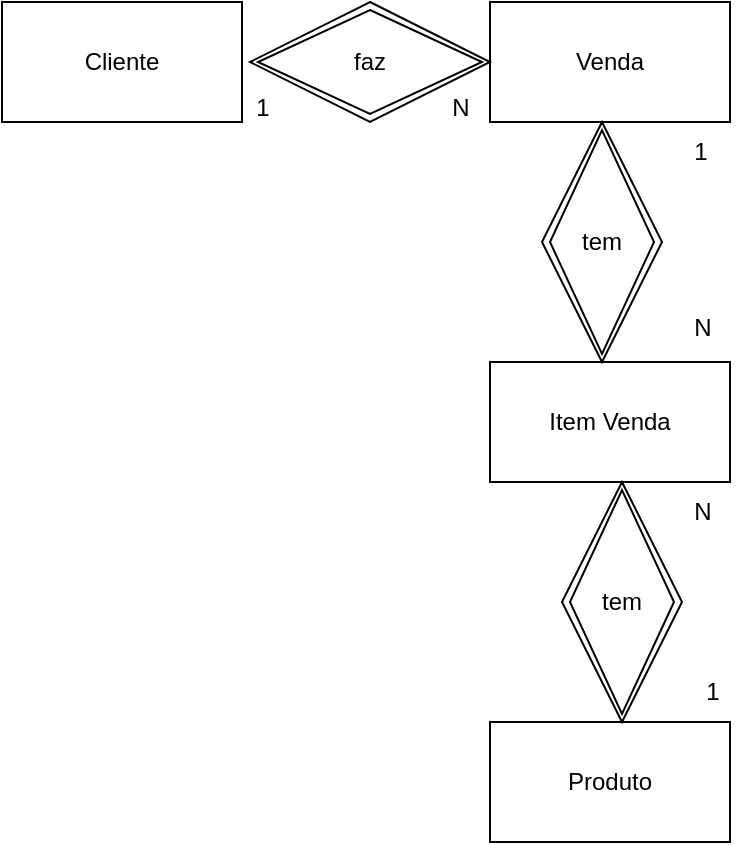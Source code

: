 <mxfile version="28.1.1" pages="3">
  <diagram name="Conceitual_pdv" id="8vJIJ-R2kQR8vMMf3DNF">
    <mxGraphModel dx="872" dy="439" grid="1" gridSize="10" guides="1" tooltips="1" connect="1" arrows="1" fold="1" page="1" pageScale="1" pageWidth="827" pageHeight="1169" math="0" shadow="0">
      <root>
        <mxCell id="0" />
        <mxCell id="1" parent="0" />
        <mxCell id="sholrKsy9n-VttdaQNRA-3" value="Cliente" style="rounded=0;whiteSpace=wrap;html=1;" vertex="1" parent="1">
          <mxGeometry x="290" y="120" width="120" height="60" as="geometry" />
        </mxCell>
        <mxCell id="sholrKsy9n-VttdaQNRA-4" value="Item Venda" style="rounded=0;whiteSpace=wrap;html=1;" vertex="1" parent="1">
          <mxGeometry x="534" y="300" width="120" height="60" as="geometry" />
        </mxCell>
        <mxCell id="sholrKsy9n-VttdaQNRA-5" value="Venda" style="rounded=0;whiteSpace=wrap;html=1;" vertex="1" parent="1">
          <mxGeometry x="534" y="120" width="120" height="60" as="geometry" />
        </mxCell>
        <mxCell id="sholrKsy9n-VttdaQNRA-8" value="Produto" style="rounded=0;whiteSpace=wrap;html=1;" vertex="1" parent="1">
          <mxGeometry x="534" y="480" width="120" height="60" as="geometry" />
        </mxCell>
        <mxCell id="sholrKsy9n-VttdaQNRA-9" value="faz" style="shape=rhombus;double=1;perimeter=rhombusPerimeter;whiteSpace=wrap;html=1;align=center;" vertex="1" parent="1">
          <mxGeometry x="414" y="120" width="120" height="60" as="geometry" />
        </mxCell>
        <mxCell id="sholrKsy9n-VttdaQNRA-10" value="tem" style="shape=rhombus;double=1;perimeter=rhombusPerimeter;whiteSpace=wrap;html=1;align=center;direction=south;" vertex="1" parent="1">
          <mxGeometry x="560" y="180" width="60" height="120" as="geometry" />
        </mxCell>
        <mxCell id="sholrKsy9n-VttdaQNRA-11" value="tem" style="shape=rhombus;double=1;perimeter=rhombusPerimeter;whiteSpace=wrap;html=1;align=center;direction=south;" vertex="1" parent="1">
          <mxGeometry x="570" y="360" width="60" height="120" as="geometry" />
        </mxCell>
        <mxCell id="sholrKsy9n-VttdaQNRA-12" value="1" style="text;html=1;align=center;verticalAlign=middle;resizable=0;points=[];autosize=1;strokeColor=none;fillColor=none;" vertex="1" parent="1">
          <mxGeometry x="405" y="158" width="30" height="30" as="geometry" />
        </mxCell>
        <mxCell id="sholrKsy9n-VttdaQNRA-13" value="N" style="text;html=1;align=center;verticalAlign=middle;resizable=0;points=[];autosize=1;strokeColor=none;fillColor=none;" vertex="1" parent="1">
          <mxGeometry x="504" y="158" width="30" height="30" as="geometry" />
        </mxCell>
        <mxCell id="sholrKsy9n-VttdaQNRA-15" value="1" style="text;html=1;align=center;verticalAlign=middle;resizable=0;points=[];autosize=1;strokeColor=none;fillColor=none;" vertex="1" parent="1">
          <mxGeometry x="624" y="180" width="30" height="30" as="geometry" />
        </mxCell>
        <mxCell id="sholrKsy9n-VttdaQNRA-16" value="N" style="text;html=1;align=center;verticalAlign=middle;resizable=0;points=[];autosize=1;strokeColor=none;fillColor=none;" vertex="1" parent="1">
          <mxGeometry x="625" y="268" width="30" height="30" as="geometry" />
        </mxCell>
        <mxCell id="sholrKsy9n-VttdaQNRA-17" value="1" style="text;html=1;align=center;verticalAlign=middle;resizable=0;points=[];autosize=1;strokeColor=none;fillColor=none;" vertex="1" parent="1">
          <mxGeometry x="630" y="450" width="30" height="30" as="geometry" />
        </mxCell>
        <mxCell id="sholrKsy9n-VttdaQNRA-18" value="N" style="text;html=1;align=center;verticalAlign=middle;resizable=0;points=[];autosize=1;strokeColor=none;fillColor=none;" vertex="1" parent="1">
          <mxGeometry x="625" y="360" width="30" height="30" as="geometry" />
        </mxCell>
      </root>
    </mxGraphModel>
  </diagram>
  <diagram id="r_tj1kalsN4TpQtYnkZP" name="Lógico_pdv">
    <mxGraphModel dx="1426" dy="751" grid="1" gridSize="10" guides="1" tooltips="1" connect="1" arrows="1" fold="1" page="1" pageScale="1" pageWidth="827" pageHeight="1169" math="0" shadow="0">
      <root>
        <mxCell id="0" />
        <mxCell id="1" parent="0" />
        <mxCell id="DtySWHFzx_wjd_C9Nczl-1" value="produto" style="shape=table;startSize=30;container=1;collapsible=1;childLayout=tableLayout;fixedRows=1;rowLines=0;fontStyle=1;align=center;resizeLast=1;html=1;" vertex="1" parent="1">
          <mxGeometry x="335" y="560" width="130" height="150" as="geometry" />
        </mxCell>
        <mxCell id="DtySWHFzx_wjd_C9Nczl-2" value="" style="shape=tableRow;horizontal=0;startSize=0;swimlaneHead=0;swimlaneBody=0;fillColor=none;collapsible=0;dropTarget=0;points=[[0,0.5],[1,0.5]];portConstraint=eastwest;top=0;left=0;right=0;bottom=1;" vertex="1" parent="DtySWHFzx_wjd_C9Nczl-1">
          <mxGeometry y="30" width="130" height="30" as="geometry" />
        </mxCell>
        <mxCell id="DtySWHFzx_wjd_C9Nczl-3" value="PK" style="shape=partialRectangle;connectable=0;fillColor=none;top=0;left=0;bottom=0;right=0;fontStyle=1;overflow=hidden;whiteSpace=wrap;html=1;" vertex="1" parent="DtySWHFzx_wjd_C9Nczl-2">
          <mxGeometry width="30" height="30" as="geometry">
            <mxRectangle width="30" height="30" as="alternateBounds" />
          </mxGeometry>
        </mxCell>
        <mxCell id="DtySWHFzx_wjd_C9Nczl-4" value="id_produto" style="shape=partialRectangle;connectable=0;fillColor=none;top=0;left=0;bottom=0;right=0;align=left;spacingLeft=6;fontStyle=5;overflow=hidden;whiteSpace=wrap;html=1;" vertex="1" parent="DtySWHFzx_wjd_C9Nczl-2">
          <mxGeometry x="30" width="100" height="30" as="geometry">
            <mxRectangle width="100" height="30" as="alternateBounds" />
          </mxGeometry>
        </mxCell>
        <mxCell id="DtySWHFzx_wjd_C9Nczl-5" value="" style="shape=tableRow;horizontal=0;startSize=0;swimlaneHead=0;swimlaneBody=0;fillColor=none;collapsible=0;dropTarget=0;points=[[0,0.5],[1,0.5]];portConstraint=eastwest;top=0;left=0;right=0;bottom=0;" vertex="1" parent="DtySWHFzx_wjd_C9Nczl-1">
          <mxGeometry y="60" width="130" height="30" as="geometry" />
        </mxCell>
        <mxCell id="DtySWHFzx_wjd_C9Nczl-6" value="" style="shape=partialRectangle;connectable=0;fillColor=none;top=0;left=0;bottom=0;right=0;editable=1;overflow=hidden;whiteSpace=wrap;html=1;" vertex="1" parent="DtySWHFzx_wjd_C9Nczl-5">
          <mxGeometry width="30" height="30" as="geometry">
            <mxRectangle width="30" height="30" as="alternateBounds" />
          </mxGeometry>
        </mxCell>
        <mxCell id="DtySWHFzx_wjd_C9Nczl-7" value="nome" style="shape=partialRectangle;connectable=0;fillColor=none;top=0;left=0;bottom=0;right=0;align=left;spacingLeft=6;overflow=hidden;whiteSpace=wrap;html=1;" vertex="1" parent="DtySWHFzx_wjd_C9Nczl-5">
          <mxGeometry x="30" width="100" height="30" as="geometry">
            <mxRectangle width="100" height="30" as="alternateBounds" />
          </mxGeometry>
        </mxCell>
        <mxCell id="DtySWHFzx_wjd_C9Nczl-8" value="" style="shape=tableRow;horizontal=0;startSize=0;swimlaneHead=0;swimlaneBody=0;fillColor=none;collapsible=0;dropTarget=0;points=[[0,0.5],[1,0.5]];portConstraint=eastwest;top=0;left=0;right=0;bottom=0;" vertex="1" parent="DtySWHFzx_wjd_C9Nczl-1">
          <mxGeometry y="90" width="130" height="30" as="geometry" />
        </mxCell>
        <mxCell id="DtySWHFzx_wjd_C9Nczl-9" value="" style="shape=partialRectangle;connectable=0;fillColor=none;top=0;left=0;bottom=0;right=0;editable=1;overflow=hidden;whiteSpace=wrap;html=1;" vertex="1" parent="DtySWHFzx_wjd_C9Nczl-8">
          <mxGeometry width="30" height="30" as="geometry">
            <mxRectangle width="30" height="30" as="alternateBounds" />
          </mxGeometry>
        </mxCell>
        <mxCell id="DtySWHFzx_wjd_C9Nczl-10" value="preco" style="shape=partialRectangle;connectable=0;fillColor=none;top=0;left=0;bottom=0;right=0;align=left;spacingLeft=6;overflow=hidden;whiteSpace=wrap;html=1;" vertex="1" parent="DtySWHFzx_wjd_C9Nczl-8">
          <mxGeometry x="30" width="100" height="30" as="geometry">
            <mxRectangle width="100" height="30" as="alternateBounds" />
          </mxGeometry>
        </mxCell>
        <mxCell id="DtySWHFzx_wjd_C9Nczl-11" value="" style="shape=tableRow;horizontal=0;startSize=0;swimlaneHead=0;swimlaneBody=0;fillColor=none;collapsible=0;dropTarget=0;points=[[0,0.5],[1,0.5]];portConstraint=eastwest;top=0;left=0;right=0;bottom=0;" vertex="1" parent="DtySWHFzx_wjd_C9Nczl-1">
          <mxGeometry y="120" width="130" height="30" as="geometry" />
        </mxCell>
        <mxCell id="DtySWHFzx_wjd_C9Nczl-12" value="" style="shape=partialRectangle;connectable=0;fillColor=none;top=0;left=0;bottom=0;right=0;editable=1;overflow=hidden;whiteSpace=wrap;html=1;" vertex="1" parent="DtySWHFzx_wjd_C9Nczl-11">
          <mxGeometry width="30" height="30" as="geometry">
            <mxRectangle width="30" height="30" as="alternateBounds" />
          </mxGeometry>
        </mxCell>
        <mxCell id="DtySWHFzx_wjd_C9Nczl-13" value="estoque" style="shape=partialRectangle;connectable=0;fillColor=none;top=0;left=0;bottom=0;right=0;align=left;spacingLeft=6;overflow=hidden;whiteSpace=wrap;html=1;" vertex="1" parent="DtySWHFzx_wjd_C9Nczl-11">
          <mxGeometry x="30" width="100" height="30" as="geometry">
            <mxRectangle width="100" height="30" as="alternateBounds" />
          </mxGeometry>
        </mxCell>
        <mxCell id="DtySWHFzx_wjd_C9Nczl-14" value="cliente" style="shape=table;startSize=30;container=1;collapsible=1;childLayout=tableLayout;fixedRows=1;rowLines=0;fontStyle=1;align=center;resizeLast=1;html=1;" vertex="1" parent="1">
          <mxGeometry x="40" y="110" width="130" height="170" as="geometry" />
        </mxCell>
        <mxCell id="DtySWHFzx_wjd_C9Nczl-15" value="" style="shape=tableRow;horizontal=0;startSize=0;swimlaneHead=0;swimlaneBody=0;fillColor=none;collapsible=0;dropTarget=0;points=[[0,0.5],[1,0.5]];portConstraint=eastwest;top=0;left=0;right=0;bottom=1;" vertex="1" parent="DtySWHFzx_wjd_C9Nczl-14">
          <mxGeometry y="30" width="130" height="30" as="geometry" />
        </mxCell>
        <mxCell id="DtySWHFzx_wjd_C9Nczl-16" value="PK" style="shape=partialRectangle;connectable=0;fillColor=none;top=0;left=0;bottom=0;right=0;fontStyle=1;overflow=hidden;whiteSpace=wrap;html=1;" vertex="1" parent="DtySWHFzx_wjd_C9Nczl-15">
          <mxGeometry width="30" height="30" as="geometry">
            <mxRectangle width="30" height="30" as="alternateBounds" />
          </mxGeometry>
        </mxCell>
        <mxCell id="DtySWHFzx_wjd_C9Nczl-17" value="id_cliente" style="shape=partialRectangle;connectable=0;fillColor=none;top=0;left=0;bottom=0;right=0;align=left;spacingLeft=6;fontStyle=5;overflow=hidden;whiteSpace=wrap;html=1;" vertex="1" parent="DtySWHFzx_wjd_C9Nczl-15">
          <mxGeometry x="30" width="100" height="30" as="geometry">
            <mxRectangle width="100" height="30" as="alternateBounds" />
          </mxGeometry>
        </mxCell>
        <mxCell id="DtySWHFzx_wjd_C9Nczl-18" value="" style="shape=tableRow;horizontal=0;startSize=0;swimlaneHead=0;swimlaneBody=0;fillColor=none;collapsible=0;dropTarget=0;points=[[0,0.5],[1,0.5]];portConstraint=eastwest;top=0;left=0;right=0;bottom=0;" vertex="1" parent="DtySWHFzx_wjd_C9Nczl-14">
          <mxGeometry y="60" width="130" height="20" as="geometry" />
        </mxCell>
        <mxCell id="DtySWHFzx_wjd_C9Nczl-19" value="" style="shape=partialRectangle;connectable=0;fillColor=none;top=0;left=0;bottom=0;right=0;editable=1;overflow=hidden;whiteSpace=wrap;html=1;" vertex="1" parent="DtySWHFzx_wjd_C9Nczl-18">
          <mxGeometry width="30" height="20" as="geometry">
            <mxRectangle width="30" height="20" as="alternateBounds" />
          </mxGeometry>
        </mxCell>
        <mxCell id="DtySWHFzx_wjd_C9Nczl-20" value="nome" style="shape=partialRectangle;connectable=0;fillColor=none;top=0;left=0;bottom=0;right=0;align=left;spacingLeft=6;overflow=hidden;whiteSpace=wrap;html=1;" vertex="1" parent="DtySWHFzx_wjd_C9Nczl-18">
          <mxGeometry x="30" width="100" height="20" as="geometry">
            <mxRectangle width="100" height="20" as="alternateBounds" />
          </mxGeometry>
        </mxCell>
        <mxCell id="DtySWHFzx_wjd_C9Nczl-21" value="" style="shape=tableRow;horizontal=0;startSize=0;swimlaneHead=0;swimlaneBody=0;fillColor=none;collapsible=0;dropTarget=0;points=[[0,0.5],[1,0.5]];portConstraint=eastwest;top=0;left=0;right=0;bottom=0;" vertex="1" parent="DtySWHFzx_wjd_C9Nczl-14">
          <mxGeometry y="80" width="130" height="30" as="geometry" />
        </mxCell>
        <mxCell id="DtySWHFzx_wjd_C9Nczl-22" value="" style="shape=partialRectangle;connectable=0;fillColor=none;top=0;left=0;bottom=0;right=0;editable=1;overflow=hidden;whiteSpace=wrap;html=1;" vertex="1" parent="DtySWHFzx_wjd_C9Nczl-21">
          <mxGeometry width="30" height="30" as="geometry">
            <mxRectangle width="30" height="30" as="alternateBounds" />
          </mxGeometry>
        </mxCell>
        <mxCell id="DtySWHFzx_wjd_C9Nczl-23" value="cpf" style="shape=partialRectangle;connectable=0;fillColor=none;top=0;left=0;bottom=0;right=0;align=left;spacingLeft=6;overflow=hidden;whiteSpace=wrap;html=1;" vertex="1" parent="DtySWHFzx_wjd_C9Nczl-21">
          <mxGeometry x="30" width="100" height="30" as="geometry">
            <mxRectangle width="100" height="30" as="alternateBounds" />
          </mxGeometry>
        </mxCell>
        <mxCell id="DtySWHFzx_wjd_C9Nczl-24" value="" style="shape=tableRow;horizontal=0;startSize=0;swimlaneHead=0;swimlaneBody=0;fillColor=none;collapsible=0;dropTarget=0;points=[[0,0.5],[1,0.5]];portConstraint=eastwest;top=0;left=0;right=0;bottom=0;" vertex="1" parent="DtySWHFzx_wjd_C9Nczl-14">
          <mxGeometry y="110" width="130" height="30" as="geometry" />
        </mxCell>
        <mxCell id="DtySWHFzx_wjd_C9Nczl-25" value="" style="shape=partialRectangle;connectable=0;fillColor=none;top=0;left=0;bottom=0;right=0;editable=1;overflow=hidden;whiteSpace=wrap;html=1;" vertex="1" parent="DtySWHFzx_wjd_C9Nczl-24">
          <mxGeometry width="30" height="30" as="geometry">
            <mxRectangle width="30" height="30" as="alternateBounds" />
          </mxGeometry>
        </mxCell>
        <mxCell id="DtySWHFzx_wjd_C9Nczl-26" value="telefone" style="shape=partialRectangle;connectable=0;fillColor=none;top=0;left=0;bottom=0;right=0;align=left;spacingLeft=6;overflow=hidden;whiteSpace=wrap;html=1;" vertex="1" parent="DtySWHFzx_wjd_C9Nczl-24">
          <mxGeometry x="30" width="100" height="30" as="geometry">
            <mxRectangle width="100" height="30" as="alternateBounds" />
          </mxGeometry>
        </mxCell>
        <mxCell id="DtySWHFzx_wjd_C9Nczl-27" value="" style="shape=tableRow;horizontal=0;startSize=0;swimlaneHead=0;swimlaneBody=0;fillColor=none;collapsible=0;dropTarget=0;points=[[0,0.5],[1,0.5]];portConstraint=eastwest;top=0;left=0;right=0;bottom=0;" vertex="1" parent="DtySWHFzx_wjd_C9Nczl-14">
          <mxGeometry y="140" width="130" height="30" as="geometry" />
        </mxCell>
        <mxCell id="DtySWHFzx_wjd_C9Nczl-28" value="" style="shape=partialRectangle;connectable=0;fillColor=none;top=0;left=0;bottom=0;right=0;editable=1;overflow=hidden;whiteSpace=wrap;html=1;" vertex="1" parent="DtySWHFzx_wjd_C9Nczl-27">
          <mxGeometry width="30" height="30" as="geometry">
            <mxRectangle width="30" height="30" as="alternateBounds" />
          </mxGeometry>
        </mxCell>
        <mxCell id="DtySWHFzx_wjd_C9Nczl-29" value="email" style="shape=partialRectangle;connectable=0;fillColor=none;top=0;left=0;bottom=0;right=0;align=left;spacingLeft=6;overflow=hidden;whiteSpace=wrap;html=1;" vertex="1" parent="DtySWHFzx_wjd_C9Nczl-27">
          <mxGeometry x="30" width="100" height="30" as="geometry">
            <mxRectangle width="100" height="30" as="alternateBounds" />
          </mxGeometry>
        </mxCell>
        <mxCell id="DtySWHFzx_wjd_C9Nczl-30" value="venda" style="shape=table;startSize=30;container=1;collapsible=1;childLayout=tableLayout;fixedRows=1;rowLines=0;fontStyle=1;align=center;resizeLast=1;html=1;" vertex="1" parent="1">
          <mxGeometry x="310" y="100" width="180" height="150" as="geometry" />
        </mxCell>
        <mxCell id="DtySWHFzx_wjd_C9Nczl-31" value="" style="shape=tableRow;horizontal=0;startSize=0;swimlaneHead=0;swimlaneBody=0;fillColor=none;collapsible=0;dropTarget=0;points=[[0,0.5],[1,0.5]];portConstraint=eastwest;top=0;left=0;right=0;bottom=1;" vertex="1" parent="DtySWHFzx_wjd_C9Nczl-30">
          <mxGeometry y="30" width="180" height="30" as="geometry" />
        </mxCell>
        <mxCell id="DtySWHFzx_wjd_C9Nczl-32" value="PK" style="shape=partialRectangle;connectable=0;fillColor=none;top=0;left=0;bottom=0;right=0;fontStyle=1;overflow=hidden;whiteSpace=wrap;html=1;" vertex="1" parent="DtySWHFzx_wjd_C9Nczl-31">
          <mxGeometry width="30" height="30" as="geometry">
            <mxRectangle width="30" height="30" as="alternateBounds" />
          </mxGeometry>
        </mxCell>
        <mxCell id="DtySWHFzx_wjd_C9Nczl-33" value="id_venda" style="shape=partialRectangle;connectable=0;fillColor=none;top=0;left=0;bottom=0;right=0;align=left;spacingLeft=6;fontStyle=5;overflow=hidden;whiteSpace=wrap;html=1;" vertex="1" parent="DtySWHFzx_wjd_C9Nczl-31">
          <mxGeometry x="30" width="150" height="30" as="geometry">
            <mxRectangle width="150" height="30" as="alternateBounds" />
          </mxGeometry>
        </mxCell>
        <mxCell id="DtySWHFzx_wjd_C9Nczl-34" value="" style="shape=tableRow;horizontal=0;startSize=0;swimlaneHead=0;swimlaneBody=0;fillColor=none;collapsible=0;dropTarget=0;points=[[0,0.5],[1,0.5]];portConstraint=eastwest;top=0;left=0;right=0;bottom=0;" vertex="1" parent="DtySWHFzx_wjd_C9Nczl-30">
          <mxGeometry y="60" width="180" height="30" as="geometry" />
        </mxCell>
        <mxCell id="DtySWHFzx_wjd_C9Nczl-35" value="" style="shape=partialRectangle;connectable=0;fillColor=none;top=0;left=0;bottom=0;right=0;editable=1;overflow=hidden;whiteSpace=wrap;html=1;" vertex="1" parent="DtySWHFzx_wjd_C9Nczl-34">
          <mxGeometry width="30" height="30" as="geometry">
            <mxRectangle width="30" height="30" as="alternateBounds" />
          </mxGeometry>
        </mxCell>
        <mxCell id="DtySWHFzx_wjd_C9Nczl-36" value="data" style="shape=partialRectangle;connectable=0;fillColor=none;top=0;left=0;bottom=0;right=0;align=left;spacingLeft=6;overflow=hidden;whiteSpace=wrap;html=1;" vertex="1" parent="DtySWHFzx_wjd_C9Nczl-34">
          <mxGeometry x="30" width="150" height="30" as="geometry">
            <mxRectangle width="150" height="30" as="alternateBounds" />
          </mxGeometry>
        </mxCell>
        <mxCell id="DtySWHFzx_wjd_C9Nczl-37" value="" style="shape=tableRow;horizontal=0;startSize=0;swimlaneHead=0;swimlaneBody=0;fillColor=none;collapsible=0;dropTarget=0;points=[[0,0.5],[1,0.5]];portConstraint=eastwest;top=0;left=0;right=0;bottom=0;" vertex="1" parent="DtySWHFzx_wjd_C9Nczl-30">
          <mxGeometry y="90" width="180" height="30" as="geometry" />
        </mxCell>
        <mxCell id="DtySWHFzx_wjd_C9Nczl-38" value="" style="shape=partialRectangle;connectable=0;fillColor=none;top=0;left=0;bottom=0;right=0;editable=1;overflow=hidden;whiteSpace=wrap;html=1;" vertex="1" parent="DtySWHFzx_wjd_C9Nczl-37">
          <mxGeometry width="30" height="30" as="geometry">
            <mxRectangle width="30" height="30" as="alternateBounds" />
          </mxGeometry>
        </mxCell>
        <mxCell id="DtySWHFzx_wjd_C9Nczl-39" value="valor_total" style="shape=partialRectangle;connectable=0;fillColor=none;top=0;left=0;bottom=0;right=0;align=left;spacingLeft=6;overflow=hidden;whiteSpace=wrap;html=1;" vertex="1" parent="DtySWHFzx_wjd_C9Nczl-37">
          <mxGeometry x="30" width="150" height="30" as="geometry">
            <mxRectangle width="150" height="30" as="alternateBounds" />
          </mxGeometry>
        </mxCell>
        <mxCell id="DtySWHFzx_wjd_C9Nczl-40" value="" style="shape=tableRow;horizontal=0;startSize=0;swimlaneHead=0;swimlaneBody=0;fillColor=none;collapsible=0;dropTarget=0;points=[[0,0.5],[1,0.5]];portConstraint=eastwest;top=0;left=0;right=0;bottom=0;" vertex="1" parent="DtySWHFzx_wjd_C9Nczl-30">
          <mxGeometry y="120" width="180" height="30" as="geometry" />
        </mxCell>
        <mxCell id="DtySWHFzx_wjd_C9Nczl-41" value="FK" style="shape=partialRectangle;connectable=0;fillColor=none;top=0;left=0;bottom=0;right=0;editable=1;overflow=hidden;whiteSpace=wrap;html=1;" vertex="1" parent="DtySWHFzx_wjd_C9Nczl-40">
          <mxGeometry width="30" height="30" as="geometry">
            <mxRectangle width="30" height="30" as="alternateBounds" />
          </mxGeometry>
        </mxCell>
        <mxCell id="DtySWHFzx_wjd_C9Nczl-42" value="id_cliente" style="shape=partialRectangle;connectable=0;fillColor=none;top=0;left=0;bottom=0;right=0;align=left;spacingLeft=6;overflow=hidden;whiteSpace=wrap;html=1;" vertex="1" parent="DtySWHFzx_wjd_C9Nczl-40">
          <mxGeometry x="30" width="150" height="30" as="geometry">
            <mxRectangle width="150" height="30" as="alternateBounds" />
          </mxGeometry>
        </mxCell>
        <mxCell id="DtySWHFzx_wjd_C9Nczl-43" value="item_venda" style="shape=table;startSize=30;container=1;collapsible=1;childLayout=tableLayout;fixedRows=1;rowLines=0;fontStyle=1;align=center;resizeLast=1;html=1;" vertex="1" parent="1">
          <mxGeometry x="570" y="280" width="180" height="180" as="geometry" />
        </mxCell>
        <mxCell id="DtySWHFzx_wjd_C9Nczl-44" value="" style="shape=tableRow;horizontal=0;startSize=0;swimlaneHead=0;swimlaneBody=0;fillColor=none;collapsible=0;dropTarget=0;points=[[0,0.5],[1,0.5]];portConstraint=eastwest;top=0;left=0;right=0;bottom=1;" vertex="1" parent="DtySWHFzx_wjd_C9Nczl-43">
          <mxGeometry y="30" width="180" height="30" as="geometry" />
        </mxCell>
        <mxCell id="DtySWHFzx_wjd_C9Nczl-45" value="PK" style="shape=partialRectangle;connectable=0;fillColor=none;top=0;left=0;bottom=0;right=0;fontStyle=1;overflow=hidden;whiteSpace=wrap;html=1;" vertex="1" parent="DtySWHFzx_wjd_C9Nczl-44">
          <mxGeometry width="30" height="30" as="geometry">
            <mxRectangle width="30" height="30" as="alternateBounds" />
          </mxGeometry>
        </mxCell>
        <mxCell id="DtySWHFzx_wjd_C9Nczl-46" value="id_item_venda" style="shape=partialRectangle;connectable=0;fillColor=none;top=0;left=0;bottom=0;right=0;align=left;spacingLeft=6;fontStyle=5;overflow=hidden;whiteSpace=wrap;html=1;" vertex="1" parent="DtySWHFzx_wjd_C9Nczl-44">
          <mxGeometry x="30" width="150" height="30" as="geometry">
            <mxRectangle width="150" height="30" as="alternateBounds" />
          </mxGeometry>
        </mxCell>
        <mxCell id="DtySWHFzx_wjd_C9Nczl-47" value="" style="shape=tableRow;horizontal=0;startSize=0;swimlaneHead=0;swimlaneBody=0;fillColor=none;collapsible=0;dropTarget=0;points=[[0,0.5],[1,0.5]];portConstraint=eastwest;top=0;left=0;right=0;bottom=0;" vertex="1" parent="DtySWHFzx_wjd_C9Nczl-43">
          <mxGeometry y="60" width="180" height="30" as="geometry" />
        </mxCell>
        <mxCell id="DtySWHFzx_wjd_C9Nczl-48" value="" style="shape=partialRectangle;connectable=0;fillColor=none;top=0;left=0;bottom=0;right=0;editable=1;overflow=hidden;whiteSpace=wrap;html=1;" vertex="1" parent="DtySWHFzx_wjd_C9Nczl-47">
          <mxGeometry width="30" height="30" as="geometry">
            <mxRectangle width="30" height="30" as="alternateBounds" />
          </mxGeometry>
        </mxCell>
        <mxCell id="DtySWHFzx_wjd_C9Nczl-49" value="quantidade" style="shape=partialRectangle;connectable=0;fillColor=none;top=0;left=0;bottom=0;right=0;align=left;spacingLeft=6;overflow=hidden;whiteSpace=wrap;html=1;" vertex="1" parent="DtySWHFzx_wjd_C9Nczl-47">
          <mxGeometry x="30" width="150" height="30" as="geometry">
            <mxRectangle width="150" height="30" as="alternateBounds" />
          </mxGeometry>
        </mxCell>
        <mxCell id="DtySWHFzx_wjd_C9Nczl-50" value="" style="shape=tableRow;horizontal=0;startSize=0;swimlaneHead=0;swimlaneBody=0;fillColor=none;collapsible=0;dropTarget=0;points=[[0,0.5],[1,0.5]];portConstraint=eastwest;top=0;left=0;right=0;bottom=0;" vertex="1" parent="DtySWHFzx_wjd_C9Nczl-43">
          <mxGeometry y="90" width="180" height="30" as="geometry" />
        </mxCell>
        <mxCell id="DtySWHFzx_wjd_C9Nczl-51" value="" style="shape=partialRectangle;connectable=0;fillColor=none;top=0;left=0;bottom=0;right=0;editable=1;overflow=hidden;whiteSpace=wrap;html=1;" vertex="1" parent="DtySWHFzx_wjd_C9Nczl-50">
          <mxGeometry width="30" height="30" as="geometry">
            <mxRectangle width="30" height="30" as="alternateBounds" />
          </mxGeometry>
        </mxCell>
        <mxCell id="DtySWHFzx_wjd_C9Nczl-52" value="preco_unitario" style="shape=partialRectangle;connectable=0;fillColor=none;top=0;left=0;bottom=0;right=0;align=left;spacingLeft=6;overflow=hidden;whiteSpace=wrap;html=1;" vertex="1" parent="DtySWHFzx_wjd_C9Nczl-50">
          <mxGeometry x="30" width="150" height="30" as="geometry">
            <mxRectangle width="150" height="30" as="alternateBounds" />
          </mxGeometry>
        </mxCell>
        <mxCell id="DtySWHFzx_wjd_C9Nczl-53" value="" style="shape=tableRow;horizontal=0;startSize=0;swimlaneHead=0;swimlaneBody=0;fillColor=none;collapsible=0;dropTarget=0;points=[[0,0.5],[1,0.5]];portConstraint=eastwest;top=0;left=0;right=0;bottom=0;" vertex="1" parent="DtySWHFzx_wjd_C9Nczl-43">
          <mxGeometry y="120" width="180" height="30" as="geometry" />
        </mxCell>
        <mxCell id="DtySWHFzx_wjd_C9Nczl-54" value="FK" style="shape=partialRectangle;connectable=0;fillColor=none;top=0;left=0;bottom=0;right=0;editable=1;overflow=hidden;whiteSpace=wrap;html=1;" vertex="1" parent="DtySWHFzx_wjd_C9Nczl-53">
          <mxGeometry width="30" height="30" as="geometry">
            <mxRectangle width="30" height="30" as="alternateBounds" />
          </mxGeometry>
        </mxCell>
        <mxCell id="DtySWHFzx_wjd_C9Nczl-55" value="id_venda" style="shape=partialRectangle;connectable=0;fillColor=none;top=0;left=0;bottom=0;right=0;align=left;spacingLeft=6;overflow=hidden;whiteSpace=wrap;html=1;" vertex="1" parent="DtySWHFzx_wjd_C9Nczl-53">
          <mxGeometry x="30" width="150" height="30" as="geometry">
            <mxRectangle width="150" height="30" as="alternateBounds" />
          </mxGeometry>
        </mxCell>
        <mxCell id="DtySWHFzx_wjd_C9Nczl-56" value="" style="shape=tableRow;horizontal=0;startSize=0;swimlaneHead=0;swimlaneBody=0;fillColor=none;collapsible=0;dropTarget=0;points=[[0,0.5],[1,0.5]];portConstraint=eastwest;top=0;left=0;right=0;bottom=0;" vertex="1" parent="DtySWHFzx_wjd_C9Nczl-43">
          <mxGeometry y="150" width="180" height="30" as="geometry" />
        </mxCell>
        <mxCell id="DtySWHFzx_wjd_C9Nczl-57" value="FK" style="shape=partialRectangle;connectable=0;fillColor=none;top=0;left=0;bottom=0;right=0;editable=1;overflow=hidden;whiteSpace=wrap;html=1;" vertex="1" parent="DtySWHFzx_wjd_C9Nczl-56">
          <mxGeometry width="30" height="30" as="geometry">
            <mxRectangle width="30" height="30" as="alternateBounds" />
          </mxGeometry>
        </mxCell>
        <mxCell id="DtySWHFzx_wjd_C9Nczl-58" value="id_produto" style="shape=partialRectangle;connectable=0;fillColor=none;top=0;left=0;bottom=0;right=0;align=left;spacingLeft=6;overflow=hidden;whiteSpace=wrap;html=1;" vertex="1" parent="DtySWHFzx_wjd_C9Nczl-56">
          <mxGeometry x="30" width="150" height="30" as="geometry">
            <mxRectangle width="150" height="30" as="alternateBounds" />
          </mxGeometry>
        </mxCell>
        <mxCell id="DtySWHFzx_wjd_C9Nczl-60" value="" style="edgeStyle=entityRelationEdgeStyle;fontSize=12;html=1;endArrow=ERoneToMany;rounded=0;entryX=-0.017;entryY=0.12;entryDx=0;entryDy=0;entryPerimeter=0;" edge="1" parent="1" target="DtySWHFzx_wjd_C9Nczl-30">
          <mxGeometry width="100" height="100" relative="1" as="geometry">
            <mxPoint x="170" y="250" as="sourcePoint" />
            <mxPoint x="270" y="150" as="targetPoint" />
          </mxGeometry>
        </mxCell>
        <mxCell id="DtySWHFzx_wjd_C9Nczl-61" value="" style="fontSize=12;html=1;endArrow=ERoneToMany;rounded=0;exitX=0.6;exitY=1;exitDx=0;exitDy=0;exitPerimeter=0;entryX=-0.017;entryY=0.733;entryDx=0;entryDy=0;entryPerimeter=0;" edge="1" parent="1" source="DtySWHFzx_wjd_C9Nczl-40" target="DtySWHFzx_wjd_C9Nczl-53">
          <mxGeometry width="100" height="100" relative="1" as="geometry">
            <mxPoint x="330" y="320" as="sourcePoint" />
            <mxPoint x="440" y="360" as="targetPoint" />
          </mxGeometry>
        </mxCell>
        <mxCell id="DtySWHFzx_wjd_C9Nczl-62" value="" style="fontSize=12;html=1;endArrow=ERoneToMany;rounded=0;exitX=0.585;exitY=-0.007;exitDx=0;exitDy=0;exitPerimeter=0;entryX=0;entryY=0.5;entryDx=0;entryDy=0;" edge="1" parent="1" source="DtySWHFzx_wjd_C9Nczl-1" target="DtySWHFzx_wjd_C9Nczl-56">
          <mxGeometry width="100" height="100" relative="1" as="geometry">
            <mxPoint x="360" y="540" as="sourcePoint" />
            <mxPoint x="460" y="440" as="targetPoint" />
          </mxGeometry>
        </mxCell>
      </root>
    </mxGraphModel>
  </diagram>
  <diagram name="físico_pdv" id="fJpOUS_tLP4CWh3pPwGe">
    <mxGraphModel dx="1426" dy="751" grid="1" gridSize="10" guides="1" tooltips="1" connect="1" arrows="1" fold="1" page="1" pageScale="1" pageWidth="827" pageHeight="1169" math="0" shadow="0">
      <root>
        <mxCell id="YkLtVxk6wQeBnguI2irt-0" />
        <mxCell id="YkLtVxk6wQeBnguI2irt-1" parent="YkLtVxk6wQeBnguI2irt-0" />
        <mxCell id="YkLtVxk6wQeBnguI2irt-2" value="produto" style="shape=table;startSize=30;container=1;collapsible=1;childLayout=tableLayout;fixedRows=1;rowLines=0;fontStyle=1;align=center;resizeLast=1;html=1;" vertex="1" parent="YkLtVxk6wQeBnguI2irt-1">
          <mxGeometry x="350" y="560" width="210" height="150" as="geometry" />
        </mxCell>
        <mxCell id="YkLtVxk6wQeBnguI2irt-3" value="" style="shape=tableRow;horizontal=0;startSize=0;swimlaneHead=0;swimlaneBody=0;fillColor=none;collapsible=0;dropTarget=0;points=[[0,0.5],[1,0.5]];portConstraint=eastwest;top=0;left=0;right=0;bottom=1;" vertex="1" parent="YkLtVxk6wQeBnguI2irt-2">
          <mxGeometry y="30" width="210" height="30" as="geometry" />
        </mxCell>
        <mxCell id="YkLtVxk6wQeBnguI2irt-4" value="PK" style="shape=partialRectangle;connectable=0;fillColor=none;top=0;left=0;bottom=0;right=0;fontStyle=1;overflow=hidden;whiteSpace=wrap;html=1;" vertex="1" parent="YkLtVxk6wQeBnguI2irt-3">
          <mxGeometry width="30" height="30" as="geometry">
            <mxRectangle width="30" height="30" as="alternateBounds" />
          </mxGeometry>
        </mxCell>
        <mxCell id="YkLtVxk6wQeBnguI2irt-5" value="id_produto INT NOT NULL" style="shape=partialRectangle;connectable=0;fillColor=none;top=0;left=0;bottom=0;right=0;align=left;spacingLeft=6;fontStyle=5;overflow=hidden;whiteSpace=wrap;html=1;" vertex="1" parent="YkLtVxk6wQeBnguI2irt-3">
          <mxGeometry x="30" width="180" height="30" as="geometry">
            <mxRectangle width="180" height="30" as="alternateBounds" />
          </mxGeometry>
        </mxCell>
        <mxCell id="YkLtVxk6wQeBnguI2irt-6" value="" style="shape=tableRow;horizontal=0;startSize=0;swimlaneHead=0;swimlaneBody=0;fillColor=none;collapsible=0;dropTarget=0;points=[[0,0.5],[1,0.5]];portConstraint=eastwest;top=0;left=0;right=0;bottom=0;" vertex="1" parent="YkLtVxk6wQeBnguI2irt-2">
          <mxGeometry y="60" width="210" height="30" as="geometry" />
        </mxCell>
        <mxCell id="YkLtVxk6wQeBnguI2irt-7" value="" style="shape=partialRectangle;connectable=0;fillColor=none;top=0;left=0;bottom=0;right=0;editable=1;overflow=hidden;whiteSpace=wrap;html=1;" vertex="1" parent="YkLtVxk6wQeBnguI2irt-6">
          <mxGeometry width="30" height="30" as="geometry">
            <mxRectangle width="30" height="30" as="alternateBounds" />
          </mxGeometry>
        </mxCell>
        <mxCell id="YkLtVxk6wQeBnguI2irt-8" value="nome TEXT NOT NULL" style="shape=partialRectangle;connectable=0;fillColor=none;top=0;left=0;bottom=0;right=0;align=left;spacingLeft=6;overflow=hidden;whiteSpace=wrap;html=1;" vertex="1" parent="YkLtVxk6wQeBnguI2irt-6">
          <mxGeometry x="30" width="180" height="30" as="geometry">
            <mxRectangle width="180" height="30" as="alternateBounds" />
          </mxGeometry>
        </mxCell>
        <mxCell id="YkLtVxk6wQeBnguI2irt-9" value="" style="shape=tableRow;horizontal=0;startSize=0;swimlaneHead=0;swimlaneBody=0;fillColor=none;collapsible=0;dropTarget=0;points=[[0,0.5],[1,0.5]];portConstraint=eastwest;top=0;left=0;right=0;bottom=0;" vertex="1" parent="YkLtVxk6wQeBnguI2irt-2">
          <mxGeometry y="90" width="210" height="30" as="geometry" />
        </mxCell>
        <mxCell id="YkLtVxk6wQeBnguI2irt-10" value="" style="shape=partialRectangle;connectable=0;fillColor=none;top=0;left=0;bottom=0;right=0;editable=1;overflow=hidden;whiteSpace=wrap;html=1;" vertex="1" parent="YkLtVxk6wQeBnguI2irt-9">
          <mxGeometry width="30" height="30" as="geometry">
            <mxRectangle width="30" height="30" as="alternateBounds" />
          </mxGeometry>
        </mxCell>
        <mxCell id="YkLtVxk6wQeBnguI2irt-11" value="preco NUMERIC(18,4)&amp;nbsp;" style="shape=partialRectangle;connectable=0;fillColor=none;top=0;left=0;bottom=0;right=0;align=left;spacingLeft=6;overflow=hidden;whiteSpace=wrap;html=1;" vertex="1" parent="YkLtVxk6wQeBnguI2irt-9">
          <mxGeometry x="30" width="180" height="30" as="geometry">
            <mxRectangle width="180" height="30" as="alternateBounds" />
          </mxGeometry>
        </mxCell>
        <mxCell id="YkLtVxk6wQeBnguI2irt-12" value="" style="shape=tableRow;horizontal=0;startSize=0;swimlaneHead=0;swimlaneBody=0;fillColor=none;collapsible=0;dropTarget=0;points=[[0,0.5],[1,0.5]];portConstraint=eastwest;top=0;left=0;right=0;bottom=0;" vertex="1" parent="YkLtVxk6wQeBnguI2irt-2">
          <mxGeometry y="120" width="210" height="30" as="geometry" />
        </mxCell>
        <mxCell id="YkLtVxk6wQeBnguI2irt-13" value="" style="shape=partialRectangle;connectable=0;fillColor=none;top=0;left=0;bottom=0;right=0;editable=1;overflow=hidden;whiteSpace=wrap;html=1;" vertex="1" parent="YkLtVxk6wQeBnguI2irt-12">
          <mxGeometry width="30" height="30" as="geometry">
            <mxRectangle width="30" height="30" as="alternateBounds" />
          </mxGeometry>
        </mxCell>
        <mxCell id="YkLtVxk6wQeBnguI2irt-14" value="estoque INT NOT NULL" style="shape=partialRectangle;connectable=0;fillColor=none;top=0;left=0;bottom=0;right=0;align=left;spacingLeft=6;overflow=hidden;whiteSpace=wrap;html=1;" vertex="1" parent="YkLtVxk6wQeBnguI2irt-12">
          <mxGeometry x="30" width="180" height="30" as="geometry">
            <mxRectangle width="180" height="30" as="alternateBounds" />
          </mxGeometry>
        </mxCell>
        <mxCell id="YkLtVxk6wQeBnguI2irt-15" value="cliente" style="shape=table;startSize=30;container=1;collapsible=1;childLayout=tableLayout;fixedRows=1;rowLines=0;fontStyle=1;align=center;resizeLast=1;html=1;" vertex="1" parent="YkLtVxk6wQeBnguI2irt-1">
          <mxGeometry x="10" y="110" width="190" height="170" as="geometry" />
        </mxCell>
        <mxCell id="YkLtVxk6wQeBnguI2irt-16" value="" style="shape=tableRow;horizontal=0;startSize=0;swimlaneHead=0;swimlaneBody=0;fillColor=none;collapsible=0;dropTarget=0;points=[[0,0.5],[1,0.5]];portConstraint=eastwest;top=0;left=0;right=0;bottom=1;" vertex="1" parent="YkLtVxk6wQeBnguI2irt-15">
          <mxGeometry y="30" width="190" height="30" as="geometry" />
        </mxCell>
        <mxCell id="YkLtVxk6wQeBnguI2irt-17" value="PK" style="shape=partialRectangle;connectable=0;fillColor=none;top=0;left=0;bottom=0;right=0;fontStyle=1;overflow=hidden;whiteSpace=wrap;html=1;" vertex="1" parent="YkLtVxk6wQeBnguI2irt-16">
          <mxGeometry width="30" height="30" as="geometry">
            <mxRectangle width="30" height="30" as="alternateBounds" />
          </mxGeometry>
        </mxCell>
        <mxCell id="YkLtVxk6wQeBnguI2irt-18" value="id_cliente INT NOT NULL" style="shape=partialRectangle;connectable=0;fillColor=none;top=0;left=0;bottom=0;right=0;align=left;spacingLeft=6;fontStyle=5;overflow=hidden;whiteSpace=wrap;html=1;" vertex="1" parent="YkLtVxk6wQeBnguI2irt-16">
          <mxGeometry x="30" width="160" height="30" as="geometry">
            <mxRectangle width="160" height="30" as="alternateBounds" />
          </mxGeometry>
        </mxCell>
        <mxCell id="YkLtVxk6wQeBnguI2irt-19" value="" style="shape=tableRow;horizontal=0;startSize=0;swimlaneHead=0;swimlaneBody=0;fillColor=none;collapsible=0;dropTarget=0;points=[[0,0.5],[1,0.5]];portConstraint=eastwest;top=0;left=0;right=0;bottom=0;" vertex="1" parent="YkLtVxk6wQeBnguI2irt-15">
          <mxGeometry y="60" width="190" height="20" as="geometry" />
        </mxCell>
        <mxCell id="YkLtVxk6wQeBnguI2irt-20" value="" style="shape=partialRectangle;connectable=0;fillColor=none;top=0;left=0;bottom=0;right=0;editable=1;overflow=hidden;whiteSpace=wrap;html=1;" vertex="1" parent="YkLtVxk6wQeBnguI2irt-19">
          <mxGeometry width="30" height="20" as="geometry">
            <mxRectangle width="30" height="20" as="alternateBounds" />
          </mxGeometry>
        </mxCell>
        <mxCell id="YkLtVxk6wQeBnguI2irt-21" value="nome&amp;nbsp; TEXT NOT NULL" style="shape=partialRectangle;connectable=0;fillColor=none;top=0;left=0;bottom=0;right=0;align=left;spacingLeft=6;overflow=hidden;whiteSpace=wrap;html=1;" vertex="1" parent="YkLtVxk6wQeBnguI2irt-19">
          <mxGeometry x="30" width="160" height="20" as="geometry">
            <mxRectangle width="160" height="20" as="alternateBounds" />
          </mxGeometry>
        </mxCell>
        <mxCell id="YkLtVxk6wQeBnguI2irt-22" value="" style="shape=tableRow;horizontal=0;startSize=0;swimlaneHead=0;swimlaneBody=0;fillColor=none;collapsible=0;dropTarget=0;points=[[0,0.5],[1,0.5]];portConstraint=eastwest;top=0;left=0;right=0;bottom=0;" vertex="1" parent="YkLtVxk6wQeBnguI2irt-15">
          <mxGeometry y="80" width="190" height="30" as="geometry" />
        </mxCell>
        <mxCell id="YkLtVxk6wQeBnguI2irt-23" value="" style="shape=partialRectangle;connectable=0;fillColor=none;top=0;left=0;bottom=0;right=0;editable=1;overflow=hidden;whiteSpace=wrap;html=1;" vertex="1" parent="YkLtVxk6wQeBnguI2irt-22">
          <mxGeometry width="30" height="30" as="geometry">
            <mxRectangle width="30" height="30" as="alternateBounds" />
          </mxGeometry>
        </mxCell>
        <mxCell id="YkLtVxk6wQeBnguI2irt-24" value="cpf&lt;span style=&quot;white-space: pre;&quot;&gt;&#x9;&lt;/span&gt;INT NOT NULL" style="shape=partialRectangle;connectable=0;fillColor=none;top=0;left=0;bottom=0;right=0;align=left;spacingLeft=6;overflow=hidden;whiteSpace=wrap;html=1;" vertex="1" parent="YkLtVxk6wQeBnguI2irt-22">
          <mxGeometry x="30" width="160" height="30" as="geometry">
            <mxRectangle width="160" height="30" as="alternateBounds" />
          </mxGeometry>
        </mxCell>
        <mxCell id="YkLtVxk6wQeBnguI2irt-25" value="" style="shape=tableRow;horizontal=0;startSize=0;swimlaneHead=0;swimlaneBody=0;fillColor=none;collapsible=0;dropTarget=0;points=[[0,0.5],[1,0.5]];portConstraint=eastwest;top=0;left=0;right=0;bottom=0;" vertex="1" parent="YkLtVxk6wQeBnguI2irt-15">
          <mxGeometry y="110" width="190" height="30" as="geometry" />
        </mxCell>
        <mxCell id="YkLtVxk6wQeBnguI2irt-26" value="" style="shape=partialRectangle;connectable=0;fillColor=none;top=0;left=0;bottom=0;right=0;editable=1;overflow=hidden;whiteSpace=wrap;html=1;" vertex="1" parent="YkLtVxk6wQeBnguI2irt-25">
          <mxGeometry width="30" height="30" as="geometry">
            <mxRectangle width="30" height="30" as="alternateBounds" />
          </mxGeometry>
        </mxCell>
        <mxCell id="YkLtVxk6wQeBnguI2irt-27" value="telefone TEXT NOT NUL" style="shape=partialRectangle;connectable=0;fillColor=none;top=0;left=0;bottom=0;right=0;align=left;spacingLeft=6;overflow=hidden;whiteSpace=wrap;html=1;" vertex="1" parent="YkLtVxk6wQeBnguI2irt-25">
          <mxGeometry x="30" width="160" height="30" as="geometry">
            <mxRectangle width="160" height="30" as="alternateBounds" />
          </mxGeometry>
        </mxCell>
        <mxCell id="YkLtVxk6wQeBnguI2irt-28" value="" style="shape=tableRow;horizontal=0;startSize=0;swimlaneHead=0;swimlaneBody=0;fillColor=none;collapsible=0;dropTarget=0;points=[[0,0.5],[1,0.5]];portConstraint=eastwest;top=0;left=0;right=0;bottom=0;" vertex="1" parent="YkLtVxk6wQeBnguI2irt-15">
          <mxGeometry y="140" width="190" height="30" as="geometry" />
        </mxCell>
        <mxCell id="YkLtVxk6wQeBnguI2irt-29" value="" style="shape=partialRectangle;connectable=0;fillColor=none;top=0;left=0;bottom=0;right=0;editable=1;overflow=hidden;whiteSpace=wrap;html=1;" vertex="1" parent="YkLtVxk6wQeBnguI2irt-28">
          <mxGeometry width="30" height="30" as="geometry">
            <mxRectangle width="30" height="30" as="alternateBounds" />
          </mxGeometry>
        </mxCell>
        <mxCell id="YkLtVxk6wQeBnguI2irt-30" value="email TEXT NOT NULL" style="shape=partialRectangle;connectable=0;fillColor=none;top=0;left=0;bottom=0;right=0;align=left;spacingLeft=6;overflow=hidden;whiteSpace=wrap;html=1;" vertex="1" parent="YkLtVxk6wQeBnguI2irt-28">
          <mxGeometry x="30" width="160" height="30" as="geometry">
            <mxRectangle width="160" height="30" as="alternateBounds" />
          </mxGeometry>
        </mxCell>
        <mxCell id="YkLtVxk6wQeBnguI2irt-31" value="venda" style="shape=table;startSize=30;container=1;collapsible=1;childLayout=tableLayout;fixedRows=1;rowLines=0;fontStyle=1;align=center;resizeLast=1;html=1;" vertex="1" parent="YkLtVxk6wQeBnguI2irt-1">
          <mxGeometry x="310" y="100" width="200" height="150" as="geometry" />
        </mxCell>
        <mxCell id="YkLtVxk6wQeBnguI2irt-32" value="" style="shape=tableRow;horizontal=0;startSize=0;swimlaneHead=0;swimlaneBody=0;fillColor=none;collapsible=0;dropTarget=0;points=[[0,0.5],[1,0.5]];portConstraint=eastwest;top=0;left=0;right=0;bottom=1;" vertex="1" parent="YkLtVxk6wQeBnguI2irt-31">
          <mxGeometry y="30" width="200" height="30" as="geometry" />
        </mxCell>
        <mxCell id="YkLtVxk6wQeBnguI2irt-33" value="PK" style="shape=partialRectangle;connectable=0;fillColor=none;top=0;left=0;bottom=0;right=0;fontStyle=1;overflow=hidden;whiteSpace=wrap;html=1;" vertex="1" parent="YkLtVxk6wQeBnguI2irt-32">
          <mxGeometry width="30" height="30" as="geometry">
            <mxRectangle width="30" height="30" as="alternateBounds" />
          </mxGeometry>
        </mxCell>
        <mxCell id="YkLtVxk6wQeBnguI2irt-34" value="id_venda INT NOT NULL" style="shape=partialRectangle;connectable=0;fillColor=none;top=0;left=0;bottom=0;right=0;align=left;spacingLeft=6;fontStyle=5;overflow=hidden;whiteSpace=wrap;html=1;" vertex="1" parent="YkLtVxk6wQeBnguI2irt-32">
          <mxGeometry x="30" width="170" height="30" as="geometry">
            <mxRectangle width="170" height="30" as="alternateBounds" />
          </mxGeometry>
        </mxCell>
        <mxCell id="YkLtVxk6wQeBnguI2irt-35" value="" style="shape=tableRow;horizontal=0;startSize=0;swimlaneHead=0;swimlaneBody=0;fillColor=none;collapsible=0;dropTarget=0;points=[[0,0.5],[1,0.5]];portConstraint=eastwest;top=0;left=0;right=0;bottom=0;" vertex="1" parent="YkLtVxk6wQeBnguI2irt-31">
          <mxGeometry y="60" width="200" height="30" as="geometry" />
        </mxCell>
        <mxCell id="YkLtVxk6wQeBnguI2irt-36" value="" style="shape=partialRectangle;connectable=0;fillColor=none;top=0;left=0;bottom=0;right=0;editable=1;overflow=hidden;whiteSpace=wrap;html=1;" vertex="1" parent="YkLtVxk6wQeBnguI2irt-35">
          <mxGeometry width="30" height="30" as="geometry">
            <mxRectangle width="30" height="30" as="alternateBounds" />
          </mxGeometry>
        </mxCell>
        <mxCell id="YkLtVxk6wQeBnguI2irt-37" value="data TIMESTAMPTZ" style="shape=partialRectangle;connectable=0;fillColor=none;top=0;left=0;bottom=0;right=0;align=left;spacingLeft=6;overflow=hidden;whiteSpace=wrap;html=1;" vertex="1" parent="YkLtVxk6wQeBnguI2irt-35">
          <mxGeometry x="30" width="170" height="30" as="geometry">
            <mxRectangle width="170" height="30" as="alternateBounds" />
          </mxGeometry>
        </mxCell>
        <mxCell id="YkLtVxk6wQeBnguI2irt-38" value="" style="shape=tableRow;horizontal=0;startSize=0;swimlaneHead=0;swimlaneBody=0;fillColor=none;collapsible=0;dropTarget=0;points=[[0,0.5],[1,0.5]];portConstraint=eastwest;top=0;left=0;right=0;bottom=0;" vertex="1" parent="YkLtVxk6wQeBnguI2irt-31">
          <mxGeometry y="90" width="200" height="30" as="geometry" />
        </mxCell>
        <mxCell id="YkLtVxk6wQeBnguI2irt-39" value="" style="shape=partialRectangle;connectable=0;fillColor=none;top=0;left=0;bottom=0;right=0;editable=1;overflow=hidden;whiteSpace=wrap;html=1;" vertex="1" parent="YkLtVxk6wQeBnguI2irt-38">
          <mxGeometry width="30" height="30" as="geometry">
            <mxRectangle width="30" height="30" as="alternateBounds" />
          </mxGeometry>
        </mxCell>
        <mxCell id="YkLtVxk6wQeBnguI2irt-40" value="valor_total NUMERIC(18,4)" style="shape=partialRectangle;connectable=0;fillColor=none;top=0;left=0;bottom=0;right=0;align=left;spacingLeft=6;overflow=hidden;whiteSpace=wrap;html=1;" vertex="1" parent="YkLtVxk6wQeBnguI2irt-38">
          <mxGeometry x="30" width="170" height="30" as="geometry">
            <mxRectangle width="170" height="30" as="alternateBounds" />
          </mxGeometry>
        </mxCell>
        <mxCell id="YkLtVxk6wQeBnguI2irt-41" value="" style="shape=tableRow;horizontal=0;startSize=0;swimlaneHead=0;swimlaneBody=0;fillColor=none;collapsible=0;dropTarget=0;points=[[0,0.5],[1,0.5]];portConstraint=eastwest;top=0;left=0;right=0;bottom=0;" vertex="1" parent="YkLtVxk6wQeBnguI2irt-31">
          <mxGeometry y="120" width="200" height="30" as="geometry" />
        </mxCell>
        <mxCell id="YkLtVxk6wQeBnguI2irt-42" value="FK" style="shape=partialRectangle;connectable=0;fillColor=none;top=0;left=0;bottom=0;right=0;editable=1;overflow=hidden;whiteSpace=wrap;html=1;" vertex="1" parent="YkLtVxk6wQeBnguI2irt-41">
          <mxGeometry width="30" height="30" as="geometry">
            <mxRectangle width="30" height="30" as="alternateBounds" />
          </mxGeometry>
        </mxCell>
        <mxCell id="YkLtVxk6wQeBnguI2irt-43" value="id_cliente INT NOT NULL" style="shape=partialRectangle;connectable=0;fillColor=none;top=0;left=0;bottom=0;right=0;align=left;spacingLeft=6;overflow=hidden;whiteSpace=wrap;html=1;" vertex="1" parent="YkLtVxk6wQeBnguI2irt-41">
          <mxGeometry x="30" width="170" height="30" as="geometry">
            <mxRectangle width="170" height="30" as="alternateBounds" />
          </mxGeometry>
        </mxCell>
        <mxCell id="YkLtVxk6wQeBnguI2irt-44" value="item_venda" style="shape=table;startSize=30;container=1;collapsible=1;childLayout=tableLayout;fixedRows=1;rowLines=0;fontStyle=1;align=center;resizeLast=1;html=1;" vertex="1" parent="YkLtVxk6wQeBnguI2irt-1">
          <mxGeometry x="570" y="280" width="220" height="180" as="geometry" />
        </mxCell>
        <mxCell id="YkLtVxk6wQeBnguI2irt-45" value="" style="shape=tableRow;horizontal=0;startSize=0;swimlaneHead=0;swimlaneBody=0;fillColor=none;collapsible=0;dropTarget=0;points=[[0,0.5],[1,0.5]];portConstraint=eastwest;top=0;left=0;right=0;bottom=1;" vertex="1" parent="YkLtVxk6wQeBnguI2irt-44">
          <mxGeometry y="30" width="220" height="30" as="geometry" />
        </mxCell>
        <mxCell id="YkLtVxk6wQeBnguI2irt-46" value="PK" style="shape=partialRectangle;connectable=0;fillColor=none;top=0;left=0;bottom=0;right=0;fontStyle=1;overflow=hidden;whiteSpace=wrap;html=1;" vertex="1" parent="YkLtVxk6wQeBnguI2irt-45">
          <mxGeometry width="30" height="30" as="geometry">
            <mxRectangle width="30" height="30" as="alternateBounds" />
          </mxGeometry>
        </mxCell>
        <mxCell id="YkLtVxk6wQeBnguI2irt-47" value="id_item_venda INT NOT NULL" style="shape=partialRectangle;connectable=0;fillColor=none;top=0;left=0;bottom=0;right=0;align=left;spacingLeft=6;fontStyle=5;overflow=hidden;whiteSpace=wrap;html=1;" vertex="1" parent="YkLtVxk6wQeBnguI2irt-45">
          <mxGeometry x="30" width="190" height="30" as="geometry">
            <mxRectangle width="190" height="30" as="alternateBounds" />
          </mxGeometry>
        </mxCell>
        <mxCell id="YkLtVxk6wQeBnguI2irt-48" value="" style="shape=tableRow;horizontal=0;startSize=0;swimlaneHead=0;swimlaneBody=0;fillColor=none;collapsible=0;dropTarget=0;points=[[0,0.5],[1,0.5]];portConstraint=eastwest;top=0;left=0;right=0;bottom=0;" vertex="1" parent="YkLtVxk6wQeBnguI2irt-44">
          <mxGeometry y="60" width="220" height="30" as="geometry" />
        </mxCell>
        <mxCell id="YkLtVxk6wQeBnguI2irt-49" value="" style="shape=partialRectangle;connectable=0;fillColor=none;top=0;left=0;bottom=0;right=0;editable=1;overflow=hidden;whiteSpace=wrap;html=1;" vertex="1" parent="YkLtVxk6wQeBnguI2irt-48">
          <mxGeometry width="30" height="30" as="geometry">
            <mxRectangle width="30" height="30" as="alternateBounds" />
          </mxGeometry>
        </mxCell>
        <mxCell id="YkLtVxk6wQeBnguI2irt-50" value="quantidade INT NOT NULL" style="shape=partialRectangle;connectable=0;fillColor=none;top=0;left=0;bottom=0;right=0;align=left;spacingLeft=6;overflow=hidden;whiteSpace=wrap;html=1;" vertex="1" parent="YkLtVxk6wQeBnguI2irt-48">
          <mxGeometry x="30" width="190" height="30" as="geometry">
            <mxRectangle width="190" height="30" as="alternateBounds" />
          </mxGeometry>
        </mxCell>
        <mxCell id="YkLtVxk6wQeBnguI2irt-51" value="" style="shape=tableRow;horizontal=0;startSize=0;swimlaneHead=0;swimlaneBody=0;fillColor=none;collapsible=0;dropTarget=0;points=[[0,0.5],[1,0.5]];portConstraint=eastwest;top=0;left=0;right=0;bottom=0;" vertex="1" parent="YkLtVxk6wQeBnguI2irt-44">
          <mxGeometry y="90" width="220" height="30" as="geometry" />
        </mxCell>
        <mxCell id="YkLtVxk6wQeBnguI2irt-52" value="" style="shape=partialRectangle;connectable=0;fillColor=none;top=0;left=0;bottom=0;right=0;editable=1;overflow=hidden;whiteSpace=wrap;html=1;" vertex="1" parent="YkLtVxk6wQeBnguI2irt-51">
          <mxGeometry width="30" height="30" as="geometry">
            <mxRectangle width="30" height="30" as="alternateBounds" />
          </mxGeometry>
        </mxCell>
        <mxCell id="YkLtVxk6wQeBnguI2irt-53" value="preco_unitario NUMERIC(18,4)" style="shape=partialRectangle;connectable=0;fillColor=none;top=0;left=0;bottom=0;right=0;align=left;spacingLeft=6;overflow=hidden;whiteSpace=wrap;html=1;" vertex="1" parent="YkLtVxk6wQeBnguI2irt-51">
          <mxGeometry x="30" width="190" height="30" as="geometry">
            <mxRectangle width="190" height="30" as="alternateBounds" />
          </mxGeometry>
        </mxCell>
        <mxCell id="YkLtVxk6wQeBnguI2irt-54" value="" style="shape=tableRow;horizontal=0;startSize=0;swimlaneHead=0;swimlaneBody=0;fillColor=none;collapsible=0;dropTarget=0;points=[[0,0.5],[1,0.5]];portConstraint=eastwest;top=0;left=0;right=0;bottom=0;" vertex="1" parent="YkLtVxk6wQeBnguI2irt-44">
          <mxGeometry y="120" width="220" height="30" as="geometry" />
        </mxCell>
        <mxCell id="YkLtVxk6wQeBnguI2irt-55" value="FK" style="shape=partialRectangle;connectable=0;fillColor=none;top=0;left=0;bottom=0;right=0;editable=1;overflow=hidden;whiteSpace=wrap;html=1;" vertex="1" parent="YkLtVxk6wQeBnguI2irt-54">
          <mxGeometry width="30" height="30" as="geometry">
            <mxRectangle width="30" height="30" as="alternateBounds" />
          </mxGeometry>
        </mxCell>
        <mxCell id="YkLtVxk6wQeBnguI2irt-56" value="id_venda INT NOT NULL" style="shape=partialRectangle;connectable=0;fillColor=none;top=0;left=0;bottom=0;right=0;align=left;spacingLeft=6;overflow=hidden;whiteSpace=wrap;html=1;" vertex="1" parent="YkLtVxk6wQeBnguI2irt-54">
          <mxGeometry x="30" width="190" height="30" as="geometry">
            <mxRectangle width="190" height="30" as="alternateBounds" />
          </mxGeometry>
        </mxCell>
        <mxCell id="YkLtVxk6wQeBnguI2irt-57" value="" style="shape=tableRow;horizontal=0;startSize=0;swimlaneHead=0;swimlaneBody=0;fillColor=none;collapsible=0;dropTarget=0;points=[[0,0.5],[1,0.5]];portConstraint=eastwest;top=0;left=0;right=0;bottom=0;" vertex="1" parent="YkLtVxk6wQeBnguI2irt-44">
          <mxGeometry y="150" width="220" height="30" as="geometry" />
        </mxCell>
        <mxCell id="YkLtVxk6wQeBnguI2irt-58" value="FK" style="shape=partialRectangle;connectable=0;fillColor=none;top=0;left=0;bottom=0;right=0;editable=1;overflow=hidden;whiteSpace=wrap;html=1;" vertex="1" parent="YkLtVxk6wQeBnguI2irt-57">
          <mxGeometry width="30" height="30" as="geometry">
            <mxRectangle width="30" height="30" as="alternateBounds" />
          </mxGeometry>
        </mxCell>
        <mxCell id="YkLtVxk6wQeBnguI2irt-59" value="id_produto INT NOT NULL" style="shape=partialRectangle;connectable=0;fillColor=none;top=0;left=0;bottom=0;right=0;align=left;spacingLeft=6;overflow=hidden;whiteSpace=wrap;html=1;" vertex="1" parent="YkLtVxk6wQeBnguI2irt-57">
          <mxGeometry x="30" width="190" height="30" as="geometry">
            <mxRectangle width="190" height="30" as="alternateBounds" />
          </mxGeometry>
        </mxCell>
        <mxCell id="YkLtVxk6wQeBnguI2irt-60" value="" style="edgeStyle=entityRelationEdgeStyle;fontSize=12;html=1;endArrow=ERoneToMany;rounded=0;entryX=-0.017;entryY=0.12;entryDx=0;entryDy=0;entryPerimeter=0;exitX=1.011;exitY=0.1;exitDx=0;exitDy=0;exitPerimeter=0;" edge="1" parent="YkLtVxk6wQeBnguI2irt-1" target="YkLtVxk6wQeBnguI2irt-31" source="YkLtVxk6wQeBnguI2irt-28">
          <mxGeometry width="100" height="100" relative="1" as="geometry">
            <mxPoint x="170" y="250" as="sourcePoint" />
            <mxPoint x="270" y="150" as="targetPoint" />
          </mxGeometry>
        </mxCell>
        <mxCell id="YkLtVxk6wQeBnguI2irt-61" value="" style="fontSize=12;html=1;endArrow=ERoneToMany;rounded=0;exitX=0.6;exitY=1;exitDx=0;exitDy=0;exitPerimeter=0;entryX=-0.017;entryY=0.733;entryDx=0;entryDy=0;entryPerimeter=0;" edge="1" parent="YkLtVxk6wQeBnguI2irt-1" source="YkLtVxk6wQeBnguI2irt-41" target="YkLtVxk6wQeBnguI2irt-54">
          <mxGeometry width="100" height="100" relative="1" as="geometry">
            <mxPoint x="330" y="320" as="sourcePoint" />
            <mxPoint x="440" y="360" as="targetPoint" />
          </mxGeometry>
        </mxCell>
        <mxCell id="YkLtVxk6wQeBnguI2irt-62" value="" style="fontSize=12;html=1;endArrow=ERoneToMany;rounded=0;exitX=0.585;exitY=-0.007;exitDx=0;exitDy=0;exitPerimeter=0;entryX=0;entryY=0.5;entryDx=0;entryDy=0;" edge="1" parent="YkLtVxk6wQeBnguI2irt-1" source="YkLtVxk6wQeBnguI2irt-2" target="YkLtVxk6wQeBnguI2irt-57">
          <mxGeometry width="100" height="100" relative="1" as="geometry">
            <mxPoint x="360" y="540" as="sourcePoint" />
            <mxPoint x="460" y="440" as="targetPoint" />
          </mxGeometry>
        </mxCell>
      </root>
    </mxGraphModel>
  </diagram>
</mxfile>
